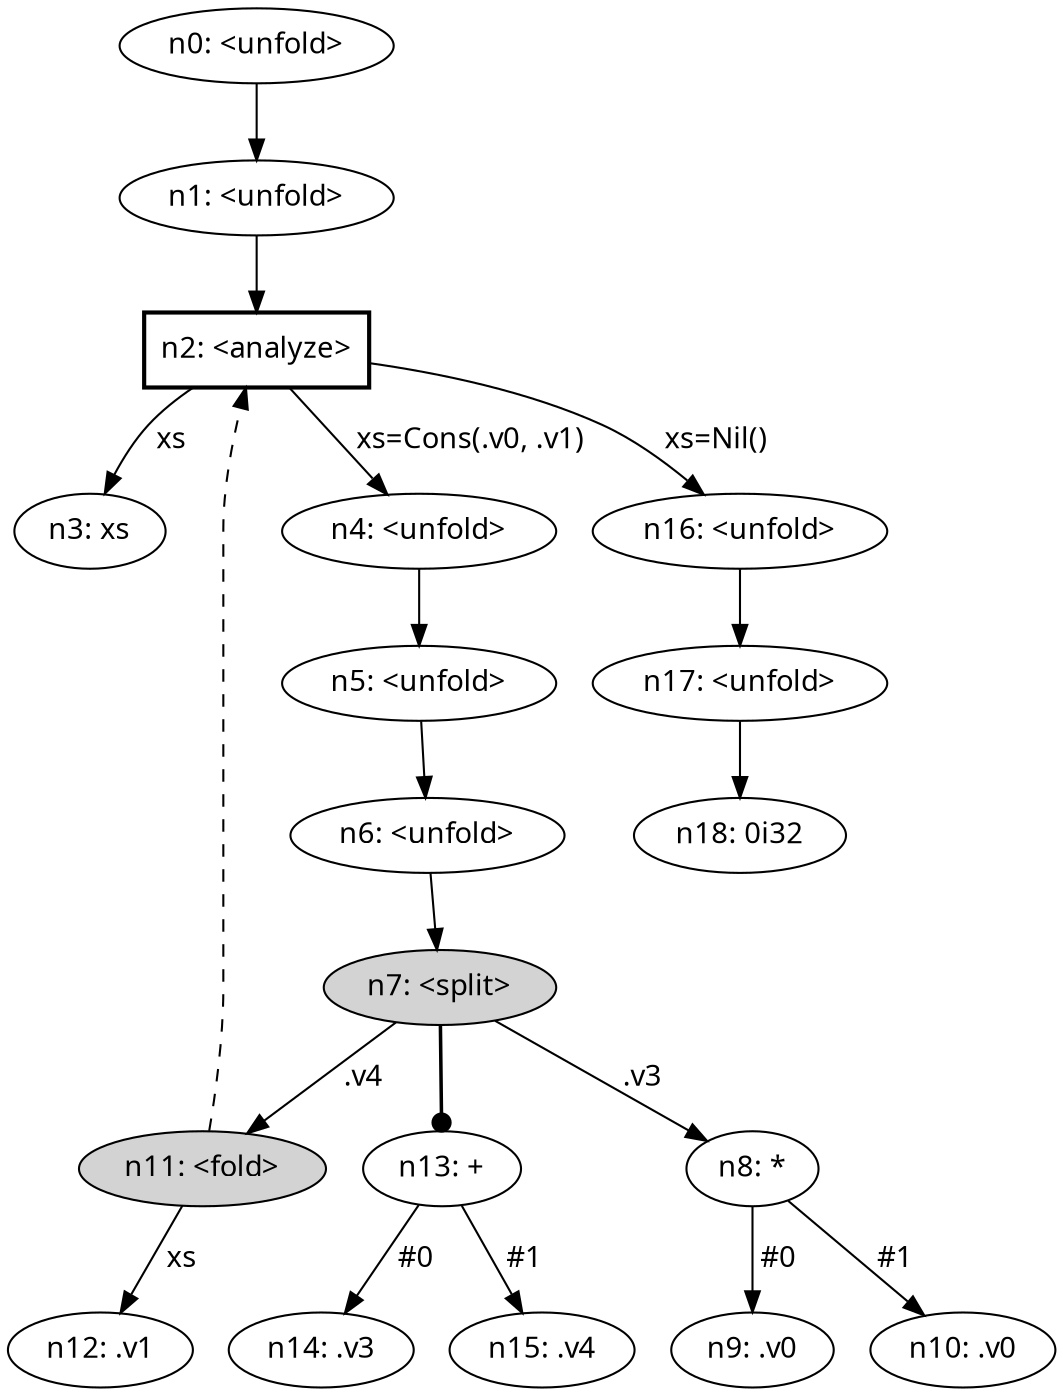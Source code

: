 digraph {
    node [fontname="bold helvetica"];
    edge [fontname="bold helvetica"];
    n0 [label="n0: <unfold>"];
    n1 [label="n1: <unfold>"];
    n0 -> n1;
    n2 [label="n2: <analyze>"] [shape=box style=bold];
    n1 -> n2;
    n3 [label="n3: xs"];
    n2 -> n3 [label=" xs "];
    n4 [label="n4: <unfold>"];
    n2 -> n4 [label=" xs=Cons(.v0, .v1) "];
    n5 [label="n5: <unfold>"];
    n4 -> n5;
    n6 [label="n6: <unfold>"];
    n5 -> n6;
    n7 [label="n7: <split>"] [style=filled];
    n6 -> n7;
    n8 [label="n8: *"];
    n7 -> n8 [label=" .v3 "];
    n9 [label="n9: .v0"];
    n8 -> n9 [label=" #0 "];
    n10 [label="n10: .v0"];
    n8 -> n10 [label=" #1 "];
    n11 [label="n11: <fold>"] [style=filled];
    n7 -> n11 [label=" .v4 "];
    n11 -> n2 [style=dashed];
    n12 [label="n12: .v1"];
    n11 -> n12 [label=" xs "];
    n13 [label="n13: +"];
    n7 -> n13 [penwidth=1.7 arrowhead=dot];
    n14 [label="n14: .v3"];
    n13 -> n14 [label=" #0 "];
    n15 [label="n15: .v4"];
    n13 -> n15 [label=" #1 "];
    n16 [label="n16: <unfold>"];
    n2 -> n16 [label=" xs=Nil() "];
    n17 [label="n17: <unfold>"];
    n16 -> n17;
    n18 [label="n18: 0i32"];
    n17 -> n18;
}
